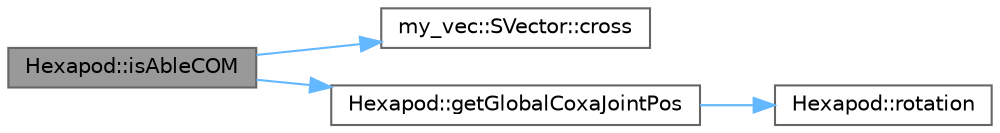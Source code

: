 digraph "Hexapod::isAbleCOM"
{
 // LATEX_PDF_SIZE
  bgcolor="transparent";
  edge [fontname=Helvetica,fontsize=10,labelfontname=Helvetica,labelfontsize=10];
  node [fontname=Helvetica,fontsize=10,shape=box,height=0.2,width=0.4];
  rankdir="LR";
  Node1 [id="Node000001",label="Hexapod::isAbleCOM",height=0.2,width=0.4,color="gray40", fillcolor="grey60", style="filled", fontcolor="black",tooltip=" "];
  Node1 -> Node2 [id="edge1_Node000001_Node000002",color="steelblue1",style="solid",tooltip=" "];
  Node2 [id="Node000002",label="my_vec::SVector::cross",height=0.2,width=0.4,color="grey40", fillcolor="white", style="filled",URL="$structmy__vec_1_1_s_vector.html#a55897a203c614f9702f6fd59667c668f",tooltip="自分×引数 の外積の結果を返す．"];
  Node1 -> Node3 [id="edge2_Node000001_Node000003",color="steelblue1",style="solid",tooltip=" "];
  Node3 [id="Node000003",label="Hexapod::getGlobalCoxaJointPos",height=0.2,width=0.4,color="grey40", fillcolor="white", style="filled",URL="$class_hexapod.html#a58aa696cdc6ec754d38ce68e06ad3ae7",tooltip=" "];
  Node3 -> Node4 [id="edge3_Node000003_Node000004",color="steelblue1",style="solid",tooltip=" "];
  Node4 [id="Node000004",label="Hexapod::rotation",height=0.2,width=0.4,color="grey40", fillcolor="white", style="filled",URL="$class_hexapod.html#a7153615231f0fd115de15a78dd7e5230",tooltip=" "];
}
